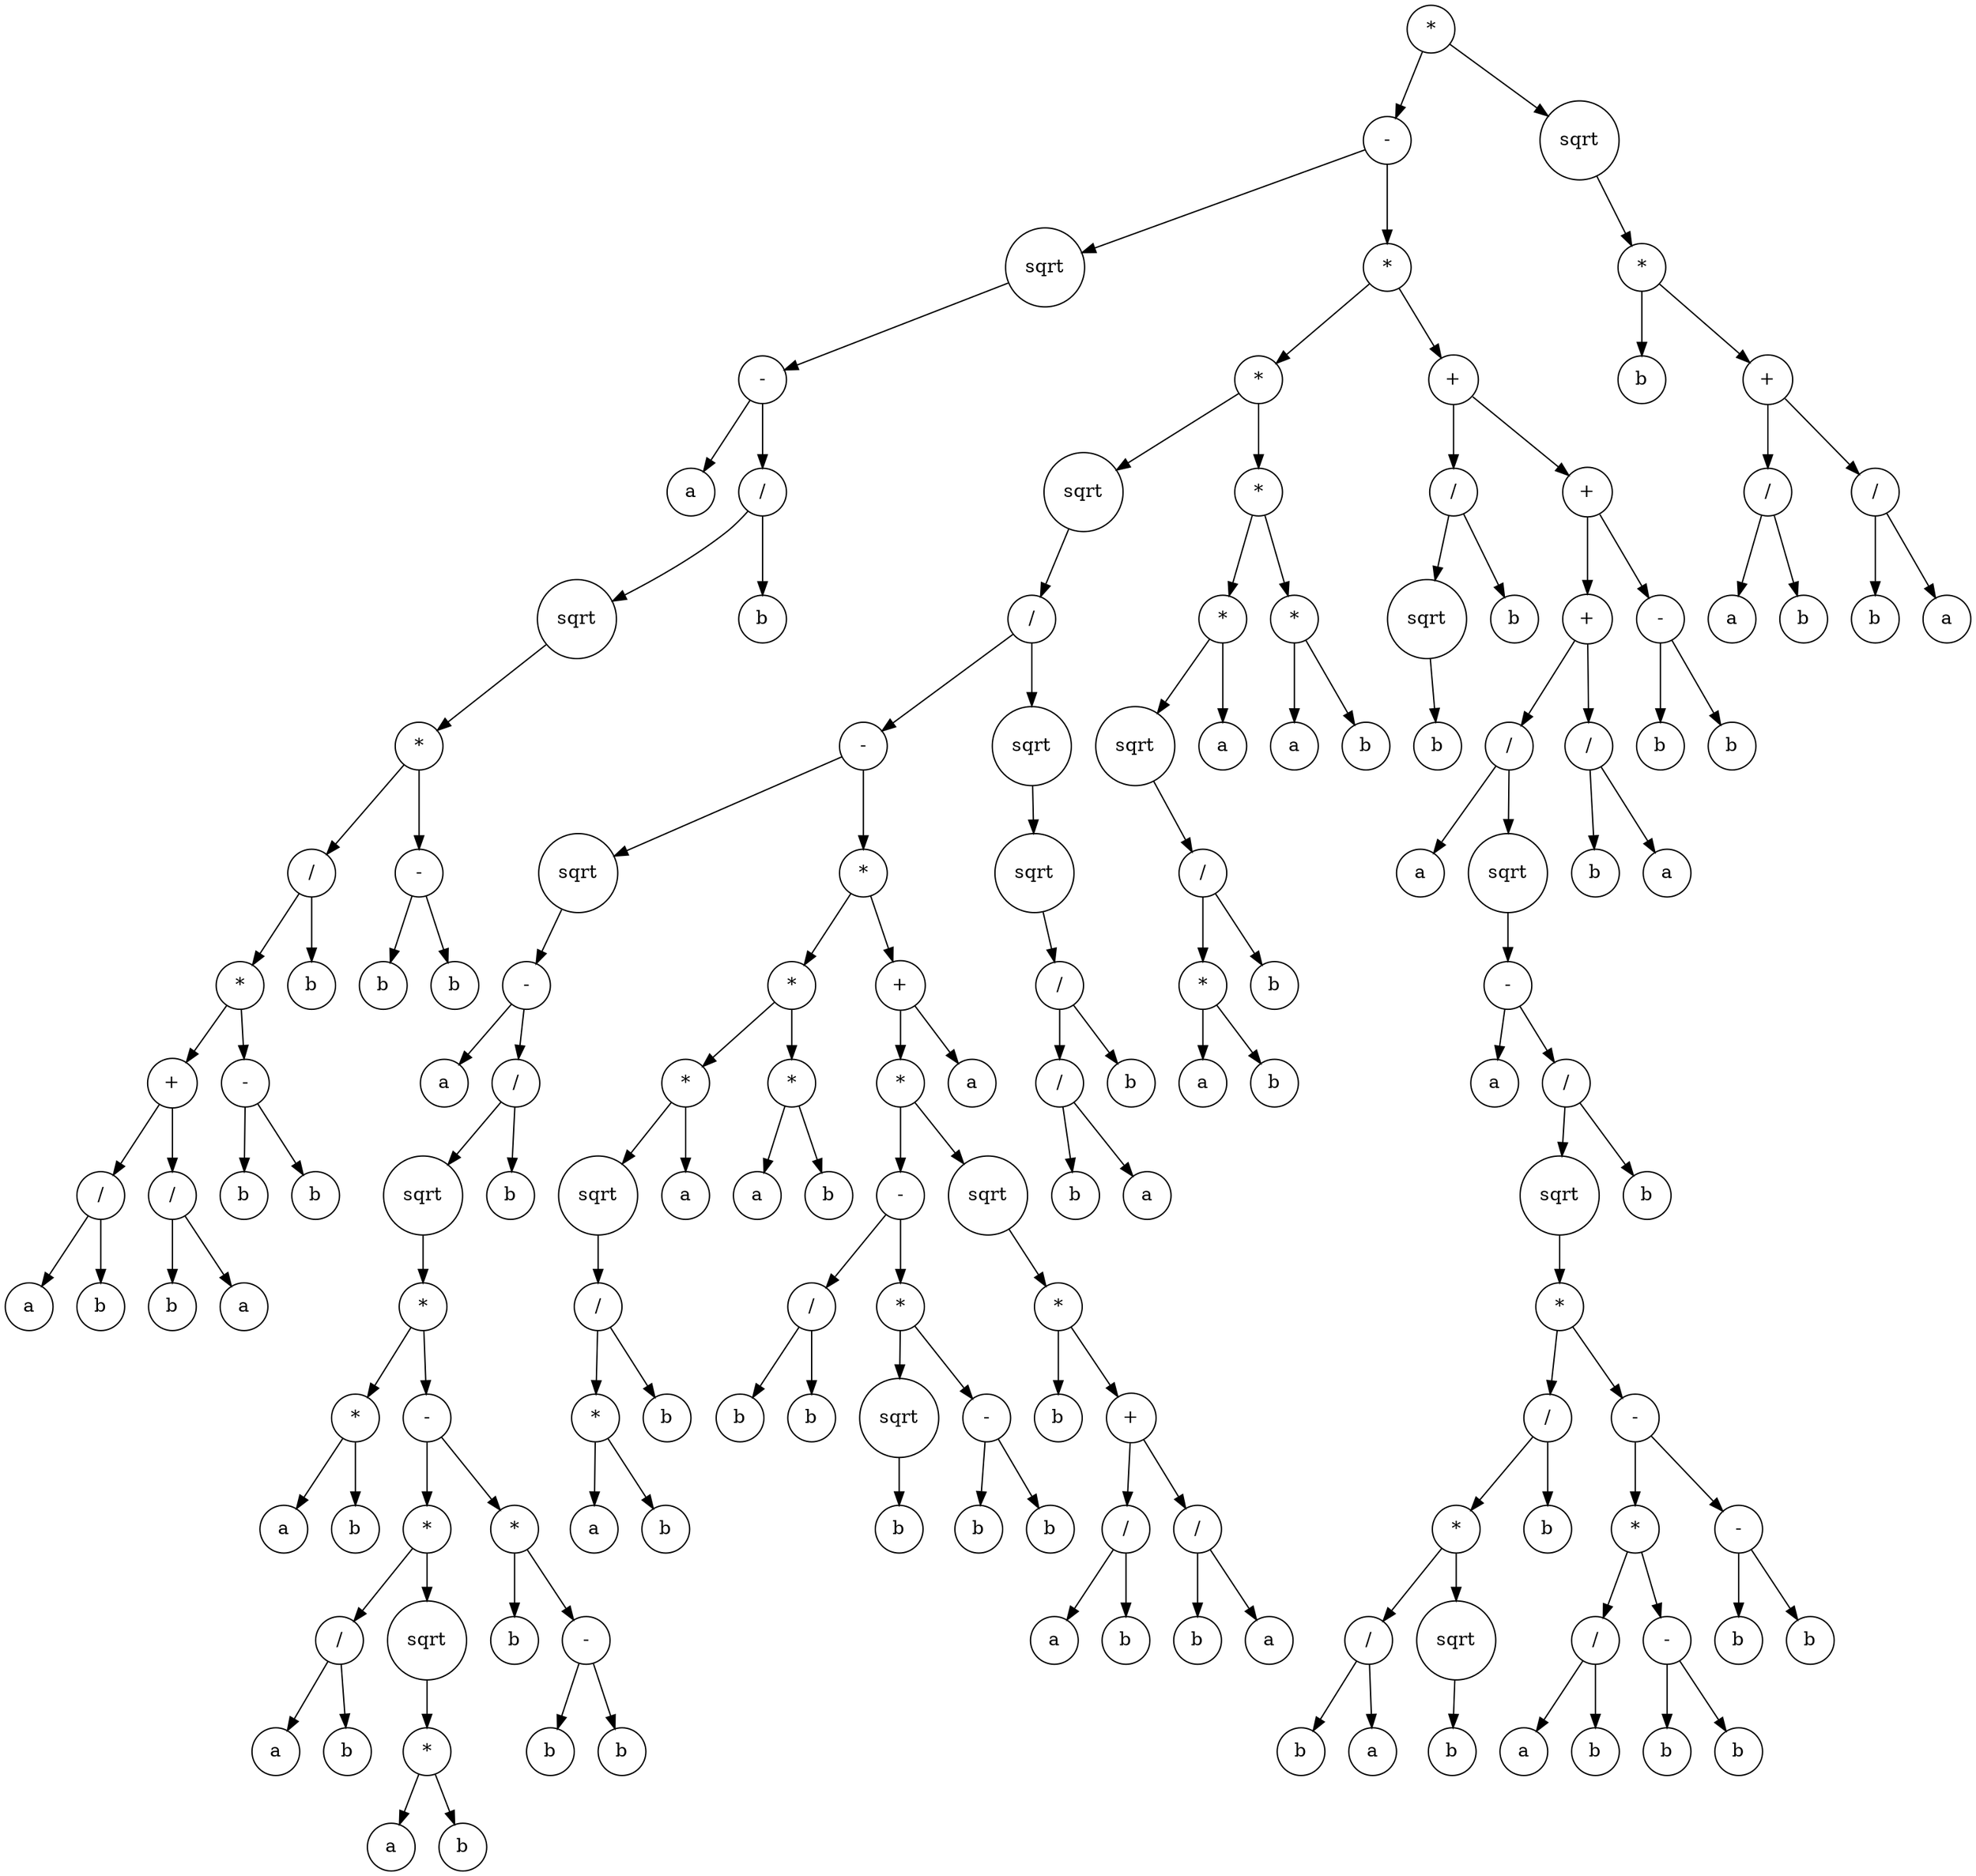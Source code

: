 digraph g {
graph [ordering=out];
node [shape=circle];
n[label = "*"];
n0[label = "-"];
n00[label = "sqrt"];
n000[label = "-"];
n0000[label = "a"];
n000 -> n0000;
n0001[label = "/"];
n00010[label = "sqrt"];
n000100[label = "*"];
n0001000[label = "/"];
n00010000[label = "*"];
n000100000[label = "+"];
n0001000000[label = "/"];
n00010000000[label = "a"];
n0001000000 -> n00010000000;
n00010000001[label = "b"];
n0001000000 -> n00010000001;
n000100000 -> n0001000000;
n0001000001[label = "/"];
n00010000010[label = "b"];
n0001000001 -> n00010000010;
n00010000011[label = "a"];
n0001000001 -> n00010000011;
n000100000 -> n0001000001;
n00010000 -> n000100000;
n000100001[label = "-"];
n0001000010[label = "b"];
n000100001 -> n0001000010;
n0001000011[label = "b"];
n000100001 -> n0001000011;
n00010000 -> n000100001;
n0001000 -> n00010000;
n00010001[label = "b"];
n0001000 -> n00010001;
n000100 -> n0001000;
n0001001[label = "-"];
n00010010[label = "b"];
n0001001 -> n00010010;
n00010011[label = "b"];
n0001001 -> n00010011;
n000100 -> n0001001;
n00010 -> n000100;
n0001 -> n00010;
n00011[label = "b"];
n0001 -> n00011;
n000 -> n0001;
n00 -> n000;
n0 -> n00;
n01[label = "*"];
n010[label = "*"];
n0100[label = "sqrt"];
n01000[label = "/"];
n010000[label = "-"];
n0100000[label = "sqrt"];
n01000000[label = "-"];
n010000000[label = "a"];
n01000000 -> n010000000;
n010000001[label = "/"];
n0100000010[label = "sqrt"];
n01000000100[label = "*"];
n010000001000[label = "*"];
n0100000010000[label = "a"];
n010000001000 -> n0100000010000;
n0100000010001[label = "b"];
n010000001000 -> n0100000010001;
n01000000100 -> n010000001000;
n010000001001[label = "-"];
n0100000010010[label = "*"];
n01000000100100[label = "/"];
n010000001001000[label = "a"];
n01000000100100 -> n010000001001000;
n010000001001001[label = "b"];
n01000000100100 -> n010000001001001;
n0100000010010 -> n01000000100100;
n01000000100101[label = "sqrt"];
n010000001001010[label = "*"];
n0100000010010100[label = "a"];
n010000001001010 -> n0100000010010100;
n0100000010010101[label = "b"];
n010000001001010 -> n0100000010010101;
n01000000100101 -> n010000001001010;
n0100000010010 -> n01000000100101;
n010000001001 -> n0100000010010;
n0100000010011[label = "*"];
n01000000100110[label = "b"];
n0100000010011 -> n01000000100110;
n01000000100111[label = "-"];
n010000001001110[label = "b"];
n01000000100111 -> n010000001001110;
n010000001001111[label = "b"];
n01000000100111 -> n010000001001111;
n0100000010011 -> n01000000100111;
n010000001001 -> n0100000010011;
n01000000100 -> n010000001001;
n0100000010 -> n01000000100;
n010000001 -> n0100000010;
n0100000011[label = "b"];
n010000001 -> n0100000011;
n01000000 -> n010000001;
n0100000 -> n01000000;
n010000 -> n0100000;
n0100001[label = "*"];
n01000010[label = "*"];
n010000100[label = "*"];
n0100001000[label = "sqrt"];
n01000010000[label = "/"];
n010000100000[label = "*"];
n0100001000000[label = "a"];
n010000100000 -> n0100001000000;
n0100001000001[label = "b"];
n010000100000 -> n0100001000001;
n01000010000 -> n010000100000;
n010000100001[label = "b"];
n01000010000 -> n010000100001;
n0100001000 -> n01000010000;
n010000100 -> n0100001000;
n0100001001[label = "a"];
n010000100 -> n0100001001;
n01000010 -> n010000100;
n010000101[label = "*"];
n0100001010[label = "a"];
n010000101 -> n0100001010;
n0100001011[label = "b"];
n010000101 -> n0100001011;
n01000010 -> n010000101;
n0100001 -> n01000010;
n01000011[label = "+"];
n010000110[label = "*"];
n0100001100[label = "-"];
n01000011000[label = "/"];
n010000110000[label = "b"];
n01000011000 -> n010000110000;
n010000110001[label = "b"];
n01000011000 -> n010000110001;
n0100001100 -> n01000011000;
n01000011001[label = "*"];
n010000110010[label = "sqrt"];
n0100001100100[label = "b"];
n010000110010 -> n0100001100100;
n01000011001 -> n010000110010;
n010000110011[label = "-"];
n0100001100110[label = "b"];
n010000110011 -> n0100001100110;
n0100001100111[label = "b"];
n010000110011 -> n0100001100111;
n01000011001 -> n010000110011;
n0100001100 -> n01000011001;
n010000110 -> n0100001100;
n0100001101[label = "sqrt"];
n01000011010[label = "*"];
n010000110100[label = "b"];
n01000011010 -> n010000110100;
n010000110101[label = "+"];
n0100001101010[label = "/"];
n01000011010100[label = "a"];
n0100001101010 -> n01000011010100;
n01000011010101[label = "b"];
n0100001101010 -> n01000011010101;
n010000110101 -> n0100001101010;
n0100001101011[label = "/"];
n01000011010110[label = "b"];
n0100001101011 -> n01000011010110;
n01000011010111[label = "a"];
n0100001101011 -> n01000011010111;
n010000110101 -> n0100001101011;
n01000011010 -> n010000110101;
n0100001101 -> n01000011010;
n010000110 -> n0100001101;
n01000011 -> n010000110;
n010000111[label = "a"];
n01000011 -> n010000111;
n0100001 -> n01000011;
n010000 -> n0100001;
n01000 -> n010000;
n010001[label = "sqrt"];
n0100010[label = "sqrt"];
n01000100[label = "/"];
n010001000[label = "/"];
n0100010000[label = "b"];
n010001000 -> n0100010000;
n0100010001[label = "a"];
n010001000 -> n0100010001;
n01000100 -> n010001000;
n010001001[label = "b"];
n01000100 -> n010001001;
n0100010 -> n01000100;
n010001 -> n0100010;
n01000 -> n010001;
n0100 -> n01000;
n010 -> n0100;
n0101[label = "*"];
n01010[label = "*"];
n010100[label = "sqrt"];
n0101000[label = "/"];
n01010000[label = "*"];
n010100000[label = "a"];
n01010000 -> n010100000;
n010100001[label = "b"];
n01010000 -> n010100001;
n0101000 -> n01010000;
n01010001[label = "b"];
n0101000 -> n01010001;
n010100 -> n0101000;
n01010 -> n010100;
n010101[label = "a"];
n01010 -> n010101;
n0101 -> n01010;
n01011[label = "*"];
n010110[label = "a"];
n01011 -> n010110;
n010111[label = "b"];
n01011 -> n010111;
n0101 -> n01011;
n010 -> n0101;
n01 -> n010;
n011[label = "+"];
n0110[label = "/"];
n01100[label = "sqrt"];
n011000[label = "b"];
n01100 -> n011000;
n0110 -> n01100;
n01101[label = "b"];
n0110 -> n01101;
n011 -> n0110;
n0111[label = "+"];
n01110[label = "+"];
n011100[label = "/"];
n0111000[label = "a"];
n011100 -> n0111000;
n0111001[label = "sqrt"];
n01110010[label = "-"];
n011100100[label = "a"];
n01110010 -> n011100100;
n011100101[label = "/"];
n0111001010[label = "sqrt"];
n01110010100[label = "*"];
n011100101000[label = "/"];
n0111001010000[label = "*"];
n01110010100000[label = "/"];
n011100101000000[label = "b"];
n01110010100000 -> n011100101000000;
n011100101000001[label = "a"];
n01110010100000 -> n011100101000001;
n0111001010000 -> n01110010100000;
n01110010100001[label = "sqrt"];
n011100101000010[label = "b"];
n01110010100001 -> n011100101000010;
n0111001010000 -> n01110010100001;
n011100101000 -> n0111001010000;
n0111001010001[label = "b"];
n011100101000 -> n0111001010001;
n01110010100 -> n011100101000;
n011100101001[label = "-"];
n0111001010010[label = "*"];
n01110010100100[label = "/"];
n011100101001000[label = "a"];
n01110010100100 -> n011100101001000;
n011100101001001[label = "b"];
n01110010100100 -> n011100101001001;
n0111001010010 -> n01110010100100;
n01110010100101[label = "-"];
n011100101001010[label = "b"];
n01110010100101 -> n011100101001010;
n011100101001011[label = "b"];
n01110010100101 -> n011100101001011;
n0111001010010 -> n01110010100101;
n011100101001 -> n0111001010010;
n0111001010011[label = "-"];
n01110010100110[label = "b"];
n0111001010011 -> n01110010100110;
n01110010100111[label = "b"];
n0111001010011 -> n01110010100111;
n011100101001 -> n0111001010011;
n01110010100 -> n011100101001;
n0111001010 -> n01110010100;
n011100101 -> n0111001010;
n0111001011[label = "b"];
n011100101 -> n0111001011;
n01110010 -> n011100101;
n0111001 -> n01110010;
n011100 -> n0111001;
n01110 -> n011100;
n011101[label = "/"];
n0111010[label = "b"];
n011101 -> n0111010;
n0111011[label = "a"];
n011101 -> n0111011;
n01110 -> n011101;
n0111 -> n01110;
n01111[label = "-"];
n011110[label = "b"];
n01111 -> n011110;
n011111[label = "b"];
n01111 -> n011111;
n0111 -> n01111;
n011 -> n0111;
n01 -> n011;
n0 -> n01;
n -> n0;
n1[label = "sqrt"];
n10[label = "*"];
n100[label = "b"];
n10 -> n100;
n101[label = "+"];
n1010[label = "/"];
n10100[label = "a"];
n1010 -> n10100;
n10101[label = "b"];
n1010 -> n10101;
n101 -> n1010;
n1011[label = "/"];
n10110[label = "b"];
n1011 -> n10110;
n10111[label = "a"];
n1011 -> n10111;
n101 -> n1011;
n10 -> n101;
n1 -> n10;
n -> n1;
}
